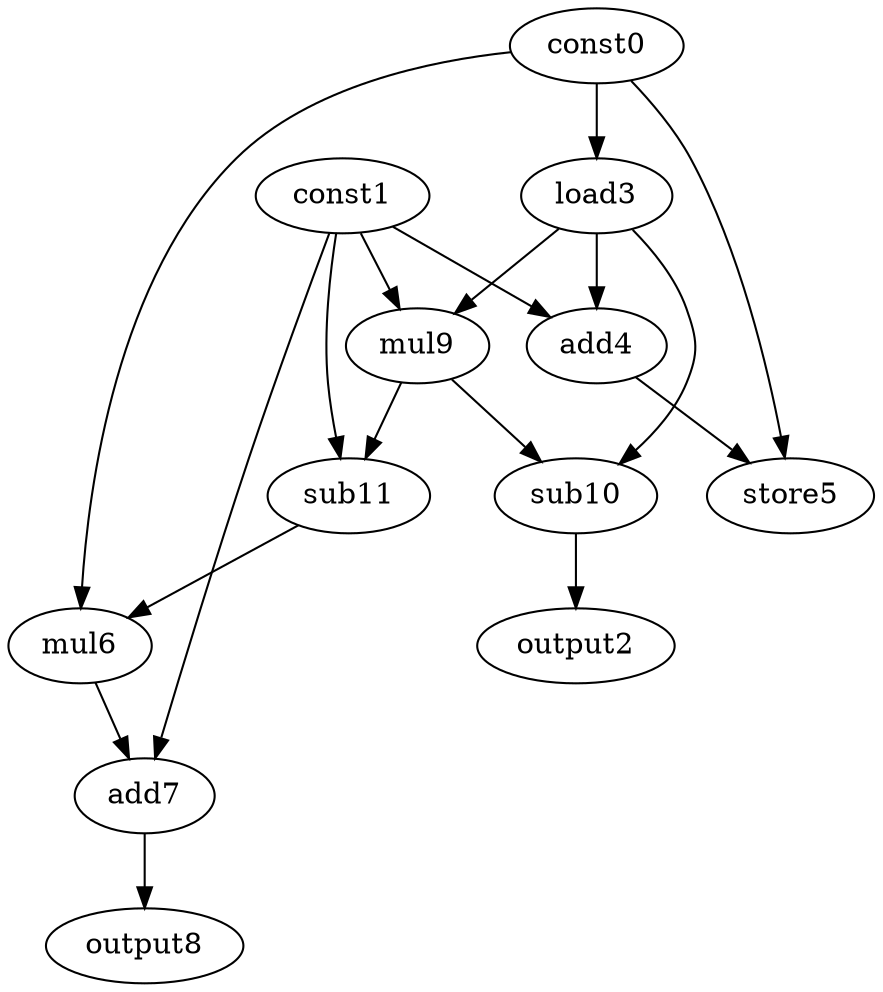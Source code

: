 digraph G { 
const0[opcode=const]; 
const1[opcode=const]; 
output2[opcode=output]; 
load3[opcode=load]; 
add4[opcode=add]; 
store5[opcode=store]; 
mul6[opcode=mul]; 
add7[opcode=add]; 
output8[opcode=output]; 
mul9[opcode=mul]; 
sub10[opcode=sub]; 
sub11[opcode=sub]; 
const0->load3[operand=0];
const1->add4[operand=0];
load3->add4[operand=1];
const1->mul9[operand=0];
load3->mul9[operand=1];
const0->store5[operand=0];
add4->store5[operand=1];
mul9->sub10[operand=0];
load3->sub10[operand=1];
const1->sub11[operand=0];
mul9->sub11[operand=1];
sub10->output2[operand=0];
const0->mul6[operand=0];
sub11->mul6[operand=1];
const1->add7[operand=0];
mul6->add7[operand=1];
add7->output8[operand=0];
}
